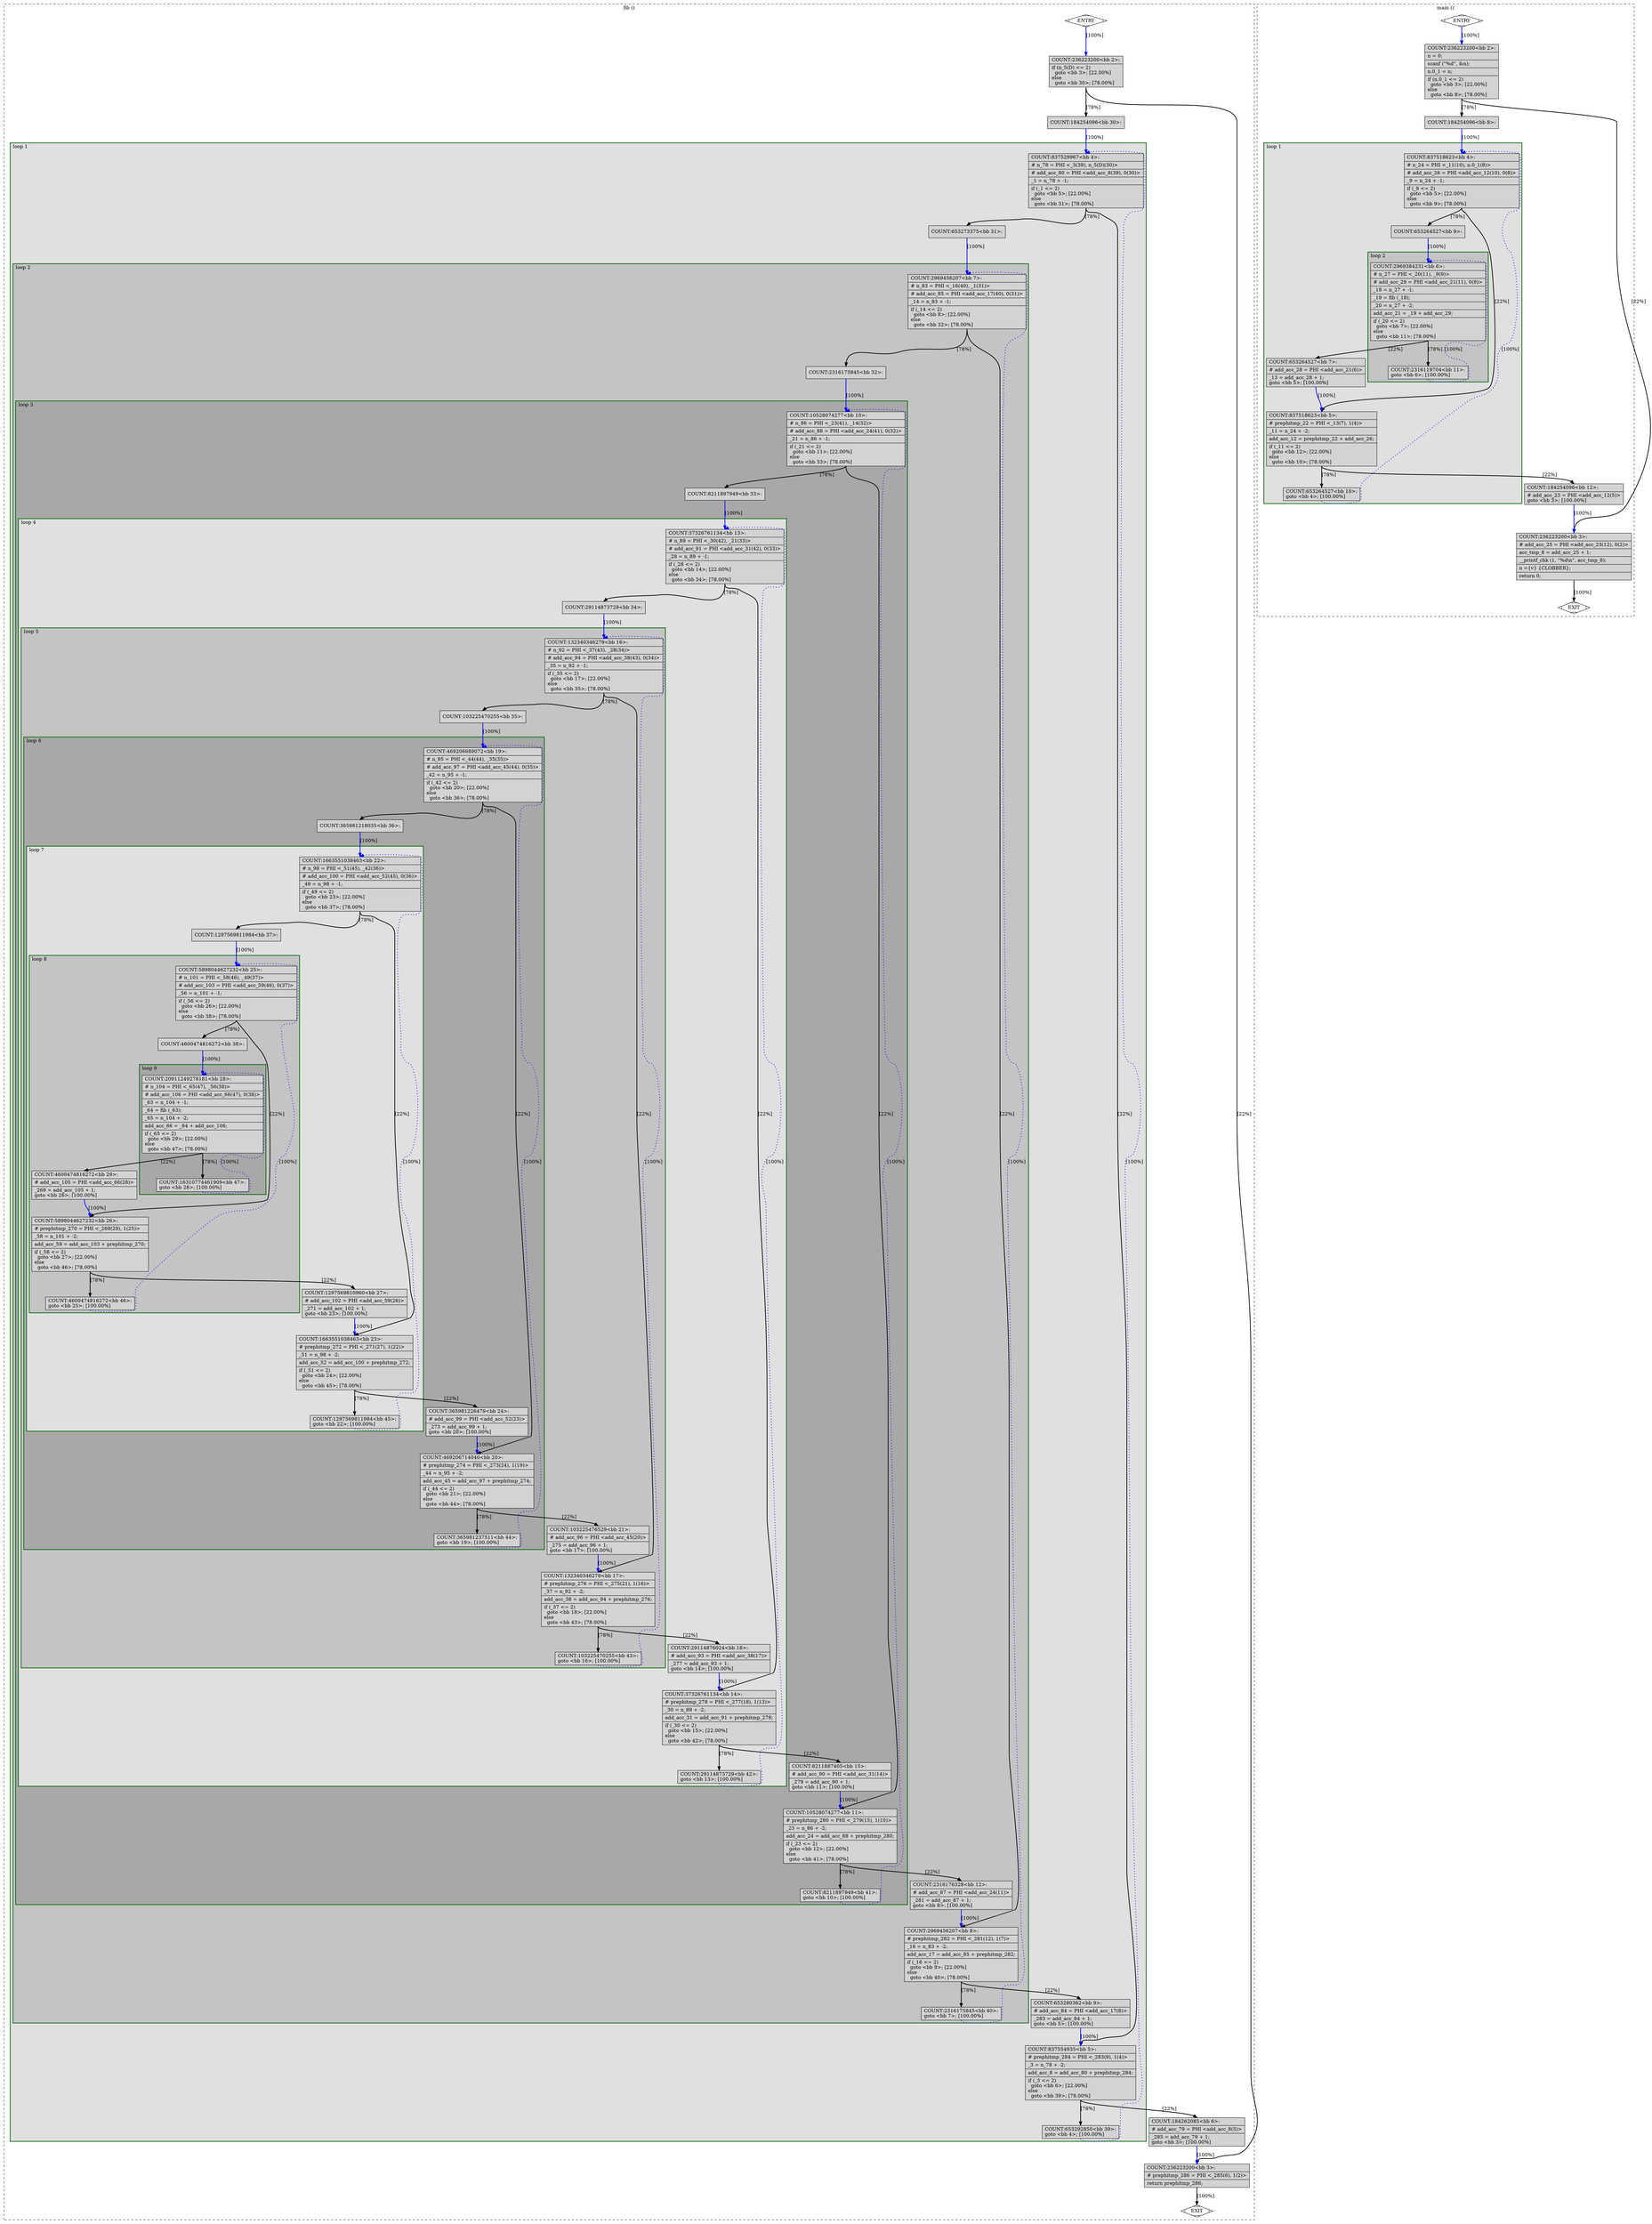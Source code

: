 digraph "a-fib_1.c.166t.vect" {
overlap=false;
subgraph "cluster_fib" {
	style="dashed";
	color="black";
	label="fib ()";
	subgraph cluster_40_1 {
	style="filled";
	color="darkgreen";
	fillcolor="grey88";
	label="loop 1";
	labeljust=l;
	penwidth=2;
	subgraph cluster_40_2 {
	style="filled";
	color="darkgreen";
	fillcolor="grey77";
	label="loop 2";
	labeljust=l;
	penwidth=2;
	subgraph cluster_40_3 {
	style="filled";
	color="darkgreen";
	fillcolor="grey66";
	label="loop 3";
	labeljust=l;
	penwidth=2;
	subgraph cluster_40_4 {
	style="filled";
	color="darkgreen";
	fillcolor="grey88";
	label="loop 4";
	labeljust=l;
	penwidth=2;
	subgraph cluster_40_5 {
	style="filled";
	color="darkgreen";
	fillcolor="grey77";
	label="loop 5";
	labeljust=l;
	penwidth=2;
	subgraph cluster_40_6 {
	style="filled";
	color="darkgreen";
	fillcolor="grey66";
	label="loop 6";
	labeljust=l;
	penwidth=2;
	subgraph cluster_40_7 {
	style="filled";
	color="darkgreen";
	fillcolor="grey88";
	label="loop 7";
	labeljust=l;
	penwidth=2;
	subgraph cluster_40_8 {
	style="filled";
	color="darkgreen";
	fillcolor="grey77";
	label="loop 8";
	labeljust=l;
	penwidth=2;
	subgraph cluster_40_9 {
	style="filled";
	color="darkgreen";
	fillcolor="grey66";
	label="loop 9";
	labeljust=l;
	penwidth=2;
	fn_40_basic_block_28 [shape=record,style=filled,fillcolor=lightgrey,label="{COUNT:20911249278181\<bb\ 28\>:\l\
|#\ n_104\ =\ PHI\ \<_65(47),\ _56(38)\>\l\
|#\ add_acc_106\ =\ PHI\ \<add_acc_66(47),\ 0(38)\>\l\
|_63\ =\ n_104\ +\ -1;\l\
|_64\ =\ fib\ (_63);\l\
|_65\ =\ n_104\ +\ -2;\l\
|add_acc_66\ =\ _64\ +\ add_acc_106;\l\
|if\ (_65\ \<=\ 2)\l\
\ \ goto\ \<bb\ 29\>;\ [22.00%]\l\
else\l\
\ \ goto\ \<bb\ 47\>;\ [78.00%]\l\
}"];

	fn_40_basic_block_47 [shape=record,style=filled,fillcolor=lightgrey,label="{COUNT:16310774461909\<bb\ 47\>:\l\
goto\ \<bb\ 28\>;\ [100.00%]\l\
}"];

	}
	fn_40_basic_block_25 [shape=record,style=filled,fillcolor=lightgrey,label="{COUNT:5898044627232\<bb\ 25\>:\l\
|#\ n_101\ =\ PHI\ \<_58(46),\ _49(37)\>\l\
|#\ add_acc_103\ =\ PHI\ \<add_acc_59(46),\ 0(37)\>\l\
|_56\ =\ n_101\ +\ -1;\l\
|if\ (_56\ \<=\ 2)\l\
\ \ goto\ \<bb\ 26\>;\ [22.00%]\l\
else\l\
\ \ goto\ \<bb\ 38\>;\ [78.00%]\l\
}"];

	fn_40_basic_block_26 [shape=record,style=filled,fillcolor=lightgrey,label="{COUNT:5898044627232\<bb\ 26\>:\l\
|#\ prephitmp_270\ =\ PHI\ \<_269(29),\ 1(25)\>\l\
|_58\ =\ n_101\ +\ -2;\l\
|add_acc_59\ =\ add_acc_103\ +\ prephitmp_270;\l\
|if\ (_58\ \<=\ 2)\l\
\ \ goto\ \<bb\ 27\>;\ [22.00%]\l\
else\l\
\ \ goto\ \<bb\ 46\>;\ [78.00%]\l\
}"];

	fn_40_basic_block_38 [shape=record,style=filled,fillcolor=lightgrey,label="{COUNT:4600474816272\<bb\ 38\>:\l\
}"];

	fn_40_basic_block_46 [shape=record,style=filled,fillcolor=lightgrey,label="{COUNT:4600474816272\<bb\ 46\>:\l\
goto\ \<bb\ 25\>;\ [100.00%]\l\
}"];

	fn_40_basic_block_29 [shape=record,style=filled,fillcolor=lightgrey,label="{COUNT:4600474816272\<bb\ 29\>:\l\
|#\ add_acc_105\ =\ PHI\ \<add_acc_66(28)\>\l\
|_269\ =\ add_acc_105\ +\ 1;\l\
goto\ \<bb\ 26\>;\ [100.00%]\l\
}"];

	}
	fn_40_basic_block_22 [shape=record,style=filled,fillcolor=lightgrey,label="{COUNT:1663551038463\<bb\ 22\>:\l\
|#\ n_98\ =\ PHI\ \<_51(45),\ _42(36)\>\l\
|#\ add_acc_100\ =\ PHI\ \<add_acc_52(45),\ 0(36)\>\l\
|_49\ =\ n_98\ +\ -1;\l\
|if\ (_49\ \<=\ 2)\l\
\ \ goto\ \<bb\ 23\>;\ [22.00%]\l\
else\l\
\ \ goto\ \<bb\ 37\>;\ [78.00%]\l\
}"];

	fn_40_basic_block_23 [shape=record,style=filled,fillcolor=lightgrey,label="{COUNT:1663551038463\<bb\ 23\>:\l\
|#\ prephitmp_272\ =\ PHI\ \<_271(27),\ 1(22)\>\l\
|_51\ =\ n_98\ +\ -2;\l\
|add_acc_52\ =\ add_acc_100\ +\ prephitmp_272;\l\
|if\ (_51\ \<=\ 2)\l\
\ \ goto\ \<bb\ 24\>;\ [22.00%]\l\
else\l\
\ \ goto\ \<bb\ 45\>;\ [78.00%]\l\
}"];

	fn_40_basic_block_37 [shape=record,style=filled,fillcolor=lightgrey,label="{COUNT:1297569811984\<bb\ 37\>:\l\
}"];

	fn_40_basic_block_45 [shape=record,style=filled,fillcolor=lightgrey,label="{COUNT:1297569811984\<bb\ 45\>:\l\
goto\ \<bb\ 22\>;\ [100.00%]\l\
}"];

	fn_40_basic_block_27 [shape=record,style=filled,fillcolor=lightgrey,label="{COUNT:1297569810960\<bb\ 27\>:\l\
|#\ add_acc_102\ =\ PHI\ \<add_acc_59(26)\>\l\
|_271\ =\ add_acc_102\ +\ 1;\l\
goto\ \<bb\ 23\>;\ [100.00%]\l\
}"];

	}
	fn_40_basic_block_19 [shape=record,style=filled,fillcolor=lightgrey,label="{COUNT:469206689072\<bb\ 19\>:\l\
|#\ n_95\ =\ PHI\ \<_44(44),\ _35(35)\>\l\
|#\ add_acc_97\ =\ PHI\ \<add_acc_45(44),\ 0(35)\>\l\
|_42\ =\ n_95\ +\ -1;\l\
|if\ (_42\ \<=\ 2)\l\
\ \ goto\ \<bb\ 20\>;\ [22.00%]\l\
else\l\
\ \ goto\ \<bb\ 36\>;\ [78.00%]\l\
}"];

	fn_40_basic_block_20 [shape=record,style=filled,fillcolor=lightgrey,label="{COUNT:469206714040\<bb\ 20\>:\l\
|#\ prephitmp_274\ =\ PHI\ \<_273(24),\ 1(19)\>\l\
|_44\ =\ n_95\ +\ -2;\l\
|add_acc_45\ =\ add_acc_97\ +\ prephitmp_274;\l\
|if\ (_44\ \<=\ 2)\l\
\ \ goto\ \<bb\ 21\>;\ [22.00%]\l\
else\l\
\ \ goto\ \<bb\ 44\>;\ [78.00%]\l\
}"];

	fn_40_basic_block_36 [shape=record,style=filled,fillcolor=lightgrey,label="{COUNT:365981218035\<bb\ 36\>:\l\
}"];

	fn_40_basic_block_44 [shape=record,style=filled,fillcolor=lightgrey,label="{COUNT:365981237511\<bb\ 44\>:\l\
goto\ \<bb\ 19\>;\ [100.00%]\l\
}"];

	fn_40_basic_block_24 [shape=record,style=filled,fillcolor=lightgrey,label="{COUNT:365981226479\<bb\ 24\>:\l\
|#\ add_acc_99\ =\ PHI\ \<add_acc_52(23)\>\l\
|_273\ =\ add_acc_99\ +\ 1;\l\
goto\ \<bb\ 20\>;\ [100.00%]\l\
}"];

	}
	fn_40_basic_block_16 [shape=record,style=filled,fillcolor=lightgrey,label="{COUNT:132340346279\<bb\ 16\>:\l\
|#\ n_92\ =\ PHI\ \<_37(43),\ _28(34)\>\l\
|#\ add_acc_94\ =\ PHI\ \<add_acc_38(43),\ 0(34)\>\l\
|_35\ =\ n_92\ +\ -1;\l\
|if\ (_35\ \<=\ 2)\l\
\ \ goto\ \<bb\ 17\>;\ [22.00%]\l\
else\l\
\ \ goto\ \<bb\ 35\>;\ [78.00%]\l\
}"];

	fn_40_basic_block_17 [shape=record,style=filled,fillcolor=lightgrey,label="{COUNT:132340346279\<bb\ 17\>:\l\
|#\ prephitmp_276\ =\ PHI\ \<_275(21),\ 1(16)\>\l\
|_37\ =\ n_92\ +\ -2;\l\
|add_acc_38\ =\ add_acc_94\ +\ prephitmp_276;\l\
|if\ (_37\ \<=\ 2)\l\
\ \ goto\ \<bb\ 18\>;\ [22.00%]\l\
else\l\
\ \ goto\ \<bb\ 43\>;\ [78.00%]\l\
}"];

	fn_40_basic_block_35 [shape=record,style=filled,fillcolor=lightgrey,label="{COUNT:103225470255\<bb\ 35\>:\l\
}"];

	fn_40_basic_block_43 [shape=record,style=filled,fillcolor=lightgrey,label="{COUNT:103225470255\<bb\ 43\>:\l\
goto\ \<bb\ 16\>;\ [100.00%]\l\
}"];

	fn_40_basic_block_21 [shape=record,style=filled,fillcolor=lightgrey,label="{COUNT:103225476529\<bb\ 21\>:\l\
|#\ add_acc_96\ =\ PHI\ \<add_acc_45(20)\>\l\
|_275\ =\ add_acc_96\ +\ 1;\l\
goto\ \<bb\ 17\>;\ [100.00%]\l\
}"];

	}
	fn_40_basic_block_13 [shape=record,style=filled,fillcolor=lightgrey,label="{COUNT:37326761134\<bb\ 13\>:\l\
|#\ n_89\ =\ PHI\ \<_30(42),\ _21(33)\>\l\
|#\ add_acc_91\ =\ PHI\ \<add_acc_31(42),\ 0(33)\>\l\
|_28\ =\ n_89\ +\ -1;\l\
|if\ (_28\ \<=\ 2)\l\
\ \ goto\ \<bb\ 14\>;\ [22.00%]\l\
else\l\
\ \ goto\ \<bb\ 34\>;\ [78.00%]\l\
}"];

	fn_40_basic_block_14 [shape=record,style=filled,fillcolor=lightgrey,label="{COUNT:37326761134\<bb\ 14\>:\l\
|#\ prephitmp_278\ =\ PHI\ \<_277(18),\ 1(13)\>\l\
|_30\ =\ n_89\ +\ -2;\l\
|add_acc_31\ =\ add_acc_91\ +\ prephitmp_278;\l\
|if\ (_30\ \<=\ 2)\l\
\ \ goto\ \<bb\ 15\>;\ [22.00%]\l\
else\l\
\ \ goto\ \<bb\ 42\>;\ [78.00%]\l\
}"];

	fn_40_basic_block_34 [shape=record,style=filled,fillcolor=lightgrey,label="{COUNT:29114873729\<bb\ 34\>:\l\
}"];

	fn_40_basic_block_42 [shape=record,style=filled,fillcolor=lightgrey,label="{COUNT:29114873729\<bb\ 42\>:\l\
goto\ \<bb\ 13\>;\ [100.00%]\l\
}"];

	fn_40_basic_block_18 [shape=record,style=filled,fillcolor=lightgrey,label="{COUNT:29114876024\<bb\ 18\>:\l\
|#\ add_acc_93\ =\ PHI\ \<add_acc_38(17)\>\l\
|_277\ =\ add_acc_93\ +\ 1;\l\
goto\ \<bb\ 14\>;\ [100.00%]\l\
}"];

	}
	fn_40_basic_block_10 [shape=record,style=filled,fillcolor=lightgrey,label="{COUNT:10528074277\<bb\ 10\>:\l\
|#\ n_86\ =\ PHI\ \<_23(41),\ _14(32)\>\l\
|#\ add_acc_88\ =\ PHI\ \<add_acc_24(41),\ 0(32)\>\l\
|_21\ =\ n_86\ +\ -1;\l\
|if\ (_21\ \<=\ 2)\l\
\ \ goto\ \<bb\ 11\>;\ [22.00%]\l\
else\l\
\ \ goto\ \<bb\ 33\>;\ [78.00%]\l\
}"];

	fn_40_basic_block_11 [shape=record,style=filled,fillcolor=lightgrey,label="{COUNT:10528074277\<bb\ 11\>:\l\
|#\ prephitmp_280\ =\ PHI\ \<_279(15),\ 1(10)\>\l\
|_23\ =\ n_86\ +\ -2;\l\
|add_acc_24\ =\ add_acc_88\ +\ prephitmp_280;\l\
|if\ (_23\ \<=\ 2)\l\
\ \ goto\ \<bb\ 12\>;\ [22.00%]\l\
else\l\
\ \ goto\ \<bb\ 41\>;\ [78.00%]\l\
}"];

	fn_40_basic_block_33 [shape=record,style=filled,fillcolor=lightgrey,label="{COUNT:8211897949\<bb\ 33\>:\l\
}"];

	fn_40_basic_block_41 [shape=record,style=filled,fillcolor=lightgrey,label="{COUNT:8211897949\<bb\ 41\>:\l\
goto\ \<bb\ 10\>;\ [100.00%]\l\
}"];

	fn_40_basic_block_15 [shape=record,style=filled,fillcolor=lightgrey,label="{COUNT:8211887405\<bb\ 15\>:\l\
|#\ add_acc_90\ =\ PHI\ \<add_acc_31(14)\>\l\
|_279\ =\ add_acc_90\ +\ 1;\l\
goto\ \<bb\ 11\>;\ [100.00%]\l\
}"];

	}
	fn_40_basic_block_7 [shape=record,style=filled,fillcolor=lightgrey,label="{COUNT:2969456207\<bb\ 7\>:\l\
|#\ n_83\ =\ PHI\ \<_16(40),\ _1(31)\>\l\
|#\ add_acc_85\ =\ PHI\ \<add_acc_17(40),\ 0(31)\>\l\
|_14\ =\ n_83\ +\ -1;\l\
|if\ (_14\ \<=\ 2)\l\
\ \ goto\ \<bb\ 8\>;\ [22.00%]\l\
else\l\
\ \ goto\ \<bb\ 32\>;\ [78.00%]\l\
}"];

	fn_40_basic_block_8 [shape=record,style=filled,fillcolor=lightgrey,label="{COUNT:2969456207\<bb\ 8\>:\l\
|#\ prephitmp_282\ =\ PHI\ \<_281(12),\ 1(7)\>\l\
|_16\ =\ n_83\ +\ -2;\l\
|add_acc_17\ =\ add_acc_85\ +\ prephitmp_282;\l\
|if\ (_16\ \<=\ 2)\l\
\ \ goto\ \<bb\ 9\>;\ [22.00%]\l\
else\l\
\ \ goto\ \<bb\ 40\>;\ [78.00%]\l\
}"];

	fn_40_basic_block_32 [shape=record,style=filled,fillcolor=lightgrey,label="{COUNT:2316175845\<bb\ 32\>:\l\
}"];

	fn_40_basic_block_40 [shape=record,style=filled,fillcolor=lightgrey,label="{COUNT:2316175845\<bb\ 40\>:\l\
goto\ \<bb\ 7\>;\ [100.00%]\l\
}"];

	fn_40_basic_block_12 [shape=record,style=filled,fillcolor=lightgrey,label="{COUNT:2316176328\<bb\ 12\>:\l\
|#\ add_acc_87\ =\ PHI\ \<add_acc_24(11)\>\l\
|_281\ =\ add_acc_87\ +\ 1;\l\
goto\ \<bb\ 8\>;\ [100.00%]\l\
}"];

	}
	fn_40_basic_block_4 [shape=record,style=filled,fillcolor=lightgrey,label="{COUNT:837529967\<bb\ 4\>:\l\
|#\ n_78\ =\ PHI\ \<_3(39),\ n_5(D)(30)\>\l\
|#\ add_acc_80\ =\ PHI\ \<add_acc_8(39),\ 0(30)\>\l\
|_1\ =\ n_78\ +\ -1;\l\
|if\ (_1\ \<=\ 2)\l\
\ \ goto\ \<bb\ 5\>;\ [22.00%]\l\
else\l\
\ \ goto\ \<bb\ 31\>;\ [78.00%]\l\
}"];

	fn_40_basic_block_5 [shape=record,style=filled,fillcolor=lightgrey,label="{COUNT:837554935\<bb\ 5\>:\l\
|#\ prephitmp_284\ =\ PHI\ \<_283(9),\ 1(4)\>\l\
|_3\ =\ n_78\ +\ -2;\l\
|add_acc_8\ =\ add_acc_80\ +\ prephitmp_284;\l\
|if\ (_3\ \<=\ 2)\l\
\ \ goto\ \<bb\ 6\>;\ [22.00%]\l\
else\l\
\ \ goto\ \<bb\ 39\>;\ [78.00%]\l\
}"];

	fn_40_basic_block_31 [shape=record,style=filled,fillcolor=lightgrey,label="{COUNT:653273375\<bb\ 31\>:\l\
}"];

	fn_40_basic_block_39 [shape=record,style=filled,fillcolor=lightgrey,label="{COUNT:653292850\<bb\ 39\>:\l\
goto\ \<bb\ 4\>;\ [100.00%]\l\
}"];

	fn_40_basic_block_9 [shape=record,style=filled,fillcolor=lightgrey,label="{COUNT:653280362\<bb\ 9\>:\l\
|#\ add_acc_84\ =\ PHI\ \<add_acc_17(8)\>\l\
|_283\ =\ add_acc_84\ +\ 1;\l\
goto\ \<bb\ 5\>;\ [100.00%]\l\
}"];

	}
	fn_40_basic_block_0 [shape=Mdiamond,style=filled,fillcolor=white,label="ENTRY"];

	fn_40_basic_block_1 [shape=Mdiamond,style=filled,fillcolor=white,label="EXIT"];

	fn_40_basic_block_2 [shape=record,style=filled,fillcolor=lightgrey,label="{COUNT:236223200\<bb\ 2\>:\l\
|if\ (n_5(D)\ \<=\ 2)\l\
\ \ goto\ \<bb\ 3\>;\ [22.00%]\l\
else\l\
\ \ goto\ \<bb\ 30\>;\ [78.00%]\l\
}"];

	fn_40_basic_block_3 [shape=record,style=filled,fillcolor=lightgrey,label="{COUNT:236223200\<bb\ 3\>:\l\
|#\ prephitmp_286\ =\ PHI\ \<_285(6),\ 1(2)\>\l\
|return\ prephitmp_286;\l\
}"];

	fn_40_basic_block_30 [shape=record,style=filled,fillcolor=lightgrey,label="{COUNT:184254096\<bb\ 30\>:\l\
}"];

	fn_40_basic_block_6 [shape=record,style=filled,fillcolor=lightgrey,label="{COUNT:184262085\<bb\ 6\>:\l\
|#\ add_acc_79\ =\ PHI\ \<add_acc_8(5)\>\l\
|_285\ =\ add_acc_79\ +\ 1;\l\
goto\ \<bb\ 3\>;\ [100.00%]\l\
}"];

	fn_40_basic_block_0:s -> fn_40_basic_block_2:n [style="solid,bold",color=blue,weight=100,constraint=true,label="[100%]"];
	fn_40_basic_block_2:s -> fn_40_basic_block_3:n [style="solid,bold",color=black,weight=10,constraint=true,label="[22%]"];
	fn_40_basic_block_2:s -> fn_40_basic_block_30:n [style="solid,bold",color=black,weight=10,constraint=true,label="[78%]"];
	fn_40_basic_block_3:s -> fn_40_basic_block_1:n [style="solid,bold",color=black,weight=10,constraint=true,label="[100%]"];
	fn_40_basic_block_30:s -> fn_40_basic_block_4:n [style="solid,bold",color=blue,weight=100,constraint=true,label="[100%]"];
	fn_40_basic_block_4:s -> fn_40_basic_block_5:n [style="solid,bold",color=black,weight=10,constraint=true,label="[22%]"];
	fn_40_basic_block_4:s -> fn_40_basic_block_31:n [style="solid,bold",color=black,weight=10,constraint=true,label="[78%]"];
	fn_40_basic_block_5:s -> fn_40_basic_block_6:n [style="solid,bold",color=black,weight=10,constraint=true,label="[22%]"];
	fn_40_basic_block_5:s -> fn_40_basic_block_39:n [style="solid,bold",color=black,weight=10,constraint=true,label="[78%]"];
	fn_40_basic_block_39:s -> fn_40_basic_block_4:n [style="dotted,bold",color=blue,weight=10,constraint=false,label="[100%]"];
	fn_40_basic_block_6:s -> fn_40_basic_block_3:n [style="solid,bold",color=blue,weight=100,constraint=true,label="[100%]"];
	fn_40_basic_block_31:s -> fn_40_basic_block_7:n [style="solid,bold",color=blue,weight=100,constraint=true,label="[100%]"];
	fn_40_basic_block_7:s -> fn_40_basic_block_8:n [style="solid,bold",color=black,weight=10,constraint=true,label="[22%]"];
	fn_40_basic_block_7:s -> fn_40_basic_block_32:n [style="solid,bold",color=black,weight=10,constraint=true,label="[78%]"];
	fn_40_basic_block_8:s -> fn_40_basic_block_9:n [style="solid,bold",color=black,weight=10,constraint=true,label="[22%]"];
	fn_40_basic_block_8:s -> fn_40_basic_block_40:n [style="solid,bold",color=black,weight=10,constraint=true,label="[78%]"];
	fn_40_basic_block_40:s -> fn_40_basic_block_7:n [style="dotted,bold",color=blue,weight=10,constraint=false,label="[100%]"];
	fn_40_basic_block_9:s -> fn_40_basic_block_5:n [style="solid,bold",color=blue,weight=100,constraint=true,label="[100%]"];
	fn_40_basic_block_32:s -> fn_40_basic_block_10:n [style="solid,bold",color=blue,weight=100,constraint=true,label="[100%]"];
	fn_40_basic_block_10:s -> fn_40_basic_block_11:n [style="solid,bold",color=black,weight=10,constraint=true,label="[22%]"];
	fn_40_basic_block_10:s -> fn_40_basic_block_33:n [style="solid,bold",color=black,weight=10,constraint=true,label="[78%]"];
	fn_40_basic_block_11:s -> fn_40_basic_block_12:n [style="solid,bold",color=black,weight=10,constraint=true,label="[22%]"];
	fn_40_basic_block_11:s -> fn_40_basic_block_41:n [style="solid,bold",color=black,weight=10,constraint=true,label="[78%]"];
	fn_40_basic_block_41:s -> fn_40_basic_block_10:n [style="dotted,bold",color=blue,weight=10,constraint=false,label="[100%]"];
	fn_40_basic_block_12:s -> fn_40_basic_block_8:n [style="solid,bold",color=blue,weight=100,constraint=true,label="[100%]"];
	fn_40_basic_block_33:s -> fn_40_basic_block_13:n [style="solid,bold",color=blue,weight=100,constraint=true,label="[100%]"];
	fn_40_basic_block_13:s -> fn_40_basic_block_14:n [style="solid,bold",color=black,weight=10,constraint=true,label="[22%]"];
	fn_40_basic_block_13:s -> fn_40_basic_block_34:n [style="solid,bold",color=black,weight=10,constraint=true,label="[78%]"];
	fn_40_basic_block_14:s -> fn_40_basic_block_15:n [style="solid,bold",color=black,weight=10,constraint=true,label="[22%]"];
	fn_40_basic_block_14:s -> fn_40_basic_block_42:n [style="solid,bold",color=black,weight=10,constraint=true,label="[78%]"];
	fn_40_basic_block_42:s -> fn_40_basic_block_13:n [style="dotted,bold",color=blue,weight=10,constraint=false,label="[100%]"];
	fn_40_basic_block_15:s -> fn_40_basic_block_11:n [style="solid,bold",color=blue,weight=100,constraint=true,label="[100%]"];
	fn_40_basic_block_34:s -> fn_40_basic_block_16:n [style="solid,bold",color=blue,weight=100,constraint=true,label="[100%]"];
	fn_40_basic_block_16:s -> fn_40_basic_block_17:n [style="solid,bold",color=black,weight=10,constraint=true,label="[22%]"];
	fn_40_basic_block_16:s -> fn_40_basic_block_35:n [style="solid,bold",color=black,weight=10,constraint=true,label="[78%]"];
	fn_40_basic_block_17:s -> fn_40_basic_block_18:n [style="solid,bold",color=black,weight=10,constraint=true,label="[22%]"];
	fn_40_basic_block_17:s -> fn_40_basic_block_43:n [style="solid,bold",color=black,weight=10,constraint=true,label="[78%]"];
	fn_40_basic_block_43:s -> fn_40_basic_block_16:n [style="dotted,bold",color=blue,weight=10,constraint=false,label="[100%]"];
	fn_40_basic_block_18:s -> fn_40_basic_block_14:n [style="solid,bold",color=blue,weight=100,constraint=true,label="[100%]"];
	fn_40_basic_block_35:s -> fn_40_basic_block_19:n [style="solid,bold",color=blue,weight=100,constraint=true,label="[100%]"];
	fn_40_basic_block_19:s -> fn_40_basic_block_20:n [style="solid,bold",color=black,weight=10,constraint=true,label="[22%]"];
	fn_40_basic_block_19:s -> fn_40_basic_block_36:n [style="solid,bold",color=black,weight=10,constraint=true,label="[78%]"];
	fn_40_basic_block_20:s -> fn_40_basic_block_21:n [style="solid,bold",color=black,weight=10,constraint=true,label="[22%]"];
	fn_40_basic_block_20:s -> fn_40_basic_block_44:n [style="solid,bold",color=black,weight=10,constraint=true,label="[78%]"];
	fn_40_basic_block_44:s -> fn_40_basic_block_19:n [style="dotted,bold",color=blue,weight=10,constraint=false,label="[100%]"];
	fn_40_basic_block_21:s -> fn_40_basic_block_17:n [style="solid,bold",color=blue,weight=100,constraint=true,label="[100%]"];
	fn_40_basic_block_36:s -> fn_40_basic_block_22:n [style="solid,bold",color=blue,weight=100,constraint=true,label="[100%]"];
	fn_40_basic_block_22:s -> fn_40_basic_block_23:n [style="solid,bold",color=black,weight=10,constraint=true,label="[22%]"];
	fn_40_basic_block_22:s -> fn_40_basic_block_37:n [style="solid,bold",color=black,weight=10,constraint=true,label="[78%]"];
	fn_40_basic_block_23:s -> fn_40_basic_block_24:n [style="solid,bold",color=black,weight=10,constraint=true,label="[22%]"];
	fn_40_basic_block_23:s -> fn_40_basic_block_45:n [style="solid,bold",color=black,weight=10,constraint=true,label="[78%]"];
	fn_40_basic_block_45:s -> fn_40_basic_block_22:n [style="dotted,bold",color=blue,weight=10,constraint=false,label="[100%]"];
	fn_40_basic_block_24:s -> fn_40_basic_block_20:n [style="solid,bold",color=blue,weight=100,constraint=true,label="[100%]"];
	fn_40_basic_block_37:s -> fn_40_basic_block_25:n [style="solid,bold",color=blue,weight=100,constraint=true,label="[100%]"];
	fn_40_basic_block_25:s -> fn_40_basic_block_26:n [style="solid,bold",color=black,weight=10,constraint=true,label="[22%]"];
	fn_40_basic_block_25:s -> fn_40_basic_block_38:n [style="solid,bold",color=black,weight=10,constraint=true,label="[78%]"];
	fn_40_basic_block_26:s -> fn_40_basic_block_27:n [style="solid,bold",color=black,weight=10,constraint=true,label="[22%]"];
	fn_40_basic_block_26:s -> fn_40_basic_block_46:n [style="solid,bold",color=black,weight=10,constraint=true,label="[78%]"];
	fn_40_basic_block_46:s -> fn_40_basic_block_25:n [style="dotted,bold",color=blue,weight=10,constraint=false,label="[100%]"];
	fn_40_basic_block_27:s -> fn_40_basic_block_23:n [style="solid,bold",color=blue,weight=100,constraint=true,label="[100%]"];
	fn_40_basic_block_38:s -> fn_40_basic_block_28:n [style="solid,bold",color=blue,weight=100,constraint=true,label="[100%]"];
	fn_40_basic_block_28:s -> fn_40_basic_block_29:n [style="solid,bold",color=black,weight=10,constraint=true,label="[22%]"];
	fn_40_basic_block_28:s -> fn_40_basic_block_47:n [style="solid,bold",color=black,weight=10,constraint=true,label="[78%]"];
	fn_40_basic_block_47:s -> fn_40_basic_block_28:n [style="dotted,bold",color=blue,weight=10,constraint=false,label="[100%]"];
	fn_40_basic_block_29:s -> fn_40_basic_block_26:n [style="solid,bold",color=blue,weight=100,constraint=true,label="[100%]"];
	fn_40_basic_block_0:s -> fn_40_basic_block_1:n [style="invis",constraint=true];
}
subgraph "cluster_main" {
	style="dashed";
	color="black";
	label="main ()";
	subgraph cluster_39_1 {
	style="filled";
	color="darkgreen";
	fillcolor="grey88";
	label="loop 1";
	labeljust=l;
	penwidth=2;
	subgraph cluster_39_2 {
	style="filled";
	color="darkgreen";
	fillcolor="grey77";
	label="loop 2";
	labeljust=l;
	penwidth=2;
	fn_39_basic_block_6 [shape=record,style=filled,fillcolor=lightgrey,label="{COUNT:2969384231\<bb\ 6\>:\l\
|#\ n_27\ =\ PHI\ \<_20(11),\ _9(9)\>\l\
|#\ add_acc_29\ =\ PHI\ \<add_acc_21(11),\ 0(9)\>\l\
|_18\ =\ n_27\ +\ -1;\l\
|_19\ =\ fib\ (_18);\l\
|_20\ =\ n_27\ +\ -2;\l\
|add_acc_21\ =\ _19\ +\ add_acc_29;\l\
|if\ (_20\ \<=\ 2)\l\
\ \ goto\ \<bb\ 7\>;\ [22.00%]\l\
else\l\
\ \ goto\ \<bb\ 11\>;\ [78.00%]\l\
}"];

	fn_39_basic_block_11 [shape=record,style=filled,fillcolor=lightgrey,label="{COUNT:2316119704\<bb\ 11\>:\l\
goto\ \<bb\ 6\>;\ [100.00%]\l\
}"];

	}
	fn_39_basic_block_4 [shape=record,style=filled,fillcolor=lightgrey,label="{COUNT:837518623\<bb\ 4\>:\l\
|#\ n_24\ =\ PHI\ \<_11(10),\ n.0_1(8)\>\l\
|#\ add_acc_26\ =\ PHI\ \<add_acc_12(10),\ 0(8)\>\l\
|_9\ =\ n_24\ +\ -1;\l\
|if\ (_9\ \<=\ 2)\l\
\ \ goto\ \<bb\ 5\>;\ [22.00%]\l\
else\l\
\ \ goto\ \<bb\ 9\>;\ [78.00%]\l\
}"];

	fn_39_basic_block_5 [shape=record,style=filled,fillcolor=lightgrey,label="{COUNT:837518623\<bb\ 5\>:\l\
|#\ prephitmp_22\ =\ PHI\ \<_13(7),\ 1(4)\>\l\
|_11\ =\ n_24\ +\ -2;\l\
|add_acc_12\ =\ prephitmp_22\ +\ add_acc_26;\l\
|if\ (_11\ \<=\ 2)\l\
\ \ goto\ \<bb\ 12\>;\ [22.00%]\l\
else\l\
\ \ goto\ \<bb\ 10\>;\ [78.00%]\l\
}"];

	fn_39_basic_block_9 [shape=record,style=filled,fillcolor=lightgrey,label="{COUNT:653264527\<bb\ 9\>:\l\
}"];

	fn_39_basic_block_10 [shape=record,style=filled,fillcolor=lightgrey,label="{COUNT:653264527\<bb\ 10\>:\l\
goto\ \<bb\ 4\>;\ [100.00%]\l\
}"];

	fn_39_basic_block_7 [shape=record,style=filled,fillcolor=lightgrey,label="{COUNT:653264527\<bb\ 7\>:\l\
|#\ add_acc_28\ =\ PHI\ \<add_acc_21(6)\>\l\
|_13\ =\ add_acc_28\ +\ 1;\l\
goto\ \<bb\ 5\>;\ [100.00%]\l\
}"];

	}
	fn_39_basic_block_0 [shape=Mdiamond,style=filled,fillcolor=white,label="ENTRY"];

	fn_39_basic_block_1 [shape=Mdiamond,style=filled,fillcolor=white,label="EXIT"];

	fn_39_basic_block_2 [shape=record,style=filled,fillcolor=lightgrey,label="{COUNT:236223200\<bb\ 2\>:\l\
|n\ =\ 0;\l\
|scanf\ (\"%d\",\ &n);\l\
|n.0_1\ =\ n;\l\
|if\ (n.0_1\ \<=\ 2)\l\
\ \ goto\ \<bb\ 3\>;\ [22.00%]\l\
else\l\
\ \ goto\ \<bb\ 8\>;\ [78.00%]\l\
}"];

	fn_39_basic_block_3 [shape=record,style=filled,fillcolor=lightgrey,label="{COUNT:236223200\<bb\ 3\>:\l\
|#\ add_acc_25\ =\ PHI\ \<add_acc_23(12),\ 0(2)\>\l\
|acc_tmp_8\ =\ add_acc_25\ +\ 1;\l\
|__printf_chk\ (1,\ \"%d\\n\",\ acc_tmp_8);\l\
|n\ =\{v\}\ \{CLOBBER\};\l\
|return\ 0;\l\
}"];

	fn_39_basic_block_8 [shape=record,style=filled,fillcolor=lightgrey,label="{COUNT:184254096\<bb\ 8\>:\l\
}"];

	fn_39_basic_block_12 [shape=record,style=filled,fillcolor=lightgrey,label="{COUNT:184254096\<bb\ 12\>:\l\
|#\ add_acc_23\ =\ PHI\ \<add_acc_12(5)\>\l\
goto\ \<bb\ 3\>;\ [100.00%]\l\
}"];

	fn_39_basic_block_0:s -> fn_39_basic_block_2:n [style="solid,bold",color=blue,weight=100,constraint=true,label="[100%]"];
	fn_39_basic_block_2:s -> fn_39_basic_block_3:n [style="solid,bold",color=black,weight=10,constraint=true,label="[22%]"];
	fn_39_basic_block_2:s -> fn_39_basic_block_8:n [style="solid,bold",color=black,weight=10,constraint=true,label="[78%]"];
	fn_39_basic_block_3:s -> fn_39_basic_block_1:n [style="solid,bold",color=black,weight=10,constraint=true,label="[100%]"];
	fn_39_basic_block_8:s -> fn_39_basic_block_4:n [style="solid,bold",color=blue,weight=100,constraint=true,label="[100%]"];
	fn_39_basic_block_4:s -> fn_39_basic_block_5:n [style="solid,bold",color=black,weight=10,constraint=true,label="[22%]"];
	fn_39_basic_block_4:s -> fn_39_basic_block_9:n [style="solid,bold",color=black,weight=10,constraint=true,label="[78%]"];
	fn_39_basic_block_5:s -> fn_39_basic_block_12:n [style="solid,bold",color=black,weight=10,constraint=true,label="[22%]"];
	fn_39_basic_block_5:s -> fn_39_basic_block_10:n [style="solid,bold",color=black,weight=10,constraint=true,label="[78%]"];
	fn_39_basic_block_12:s -> fn_39_basic_block_3:n [style="solid,bold",color=blue,weight=100,constraint=true,label="[100%]"];
	fn_39_basic_block_10:s -> fn_39_basic_block_4:n [style="dotted,bold",color=blue,weight=10,constraint=false,label="[100%]"];
	fn_39_basic_block_9:s -> fn_39_basic_block_6:n [style="solid,bold",color=blue,weight=100,constraint=true,label="[100%]"];
	fn_39_basic_block_6:s -> fn_39_basic_block_7:n [style="solid,bold",color=black,weight=10,constraint=true,label="[22%]"];
	fn_39_basic_block_6:s -> fn_39_basic_block_11:n [style="solid,bold",color=black,weight=10,constraint=true,label="[78%]"];
	fn_39_basic_block_11:s -> fn_39_basic_block_6:n [style="dotted,bold",color=blue,weight=10,constraint=false,label="[100%]"];
	fn_39_basic_block_7:s -> fn_39_basic_block_5:n [style="solid,bold",color=blue,weight=100,constraint=true,label="[100%]"];
	fn_39_basic_block_0:s -> fn_39_basic_block_1:n [style="invis",constraint=true];
}
}
